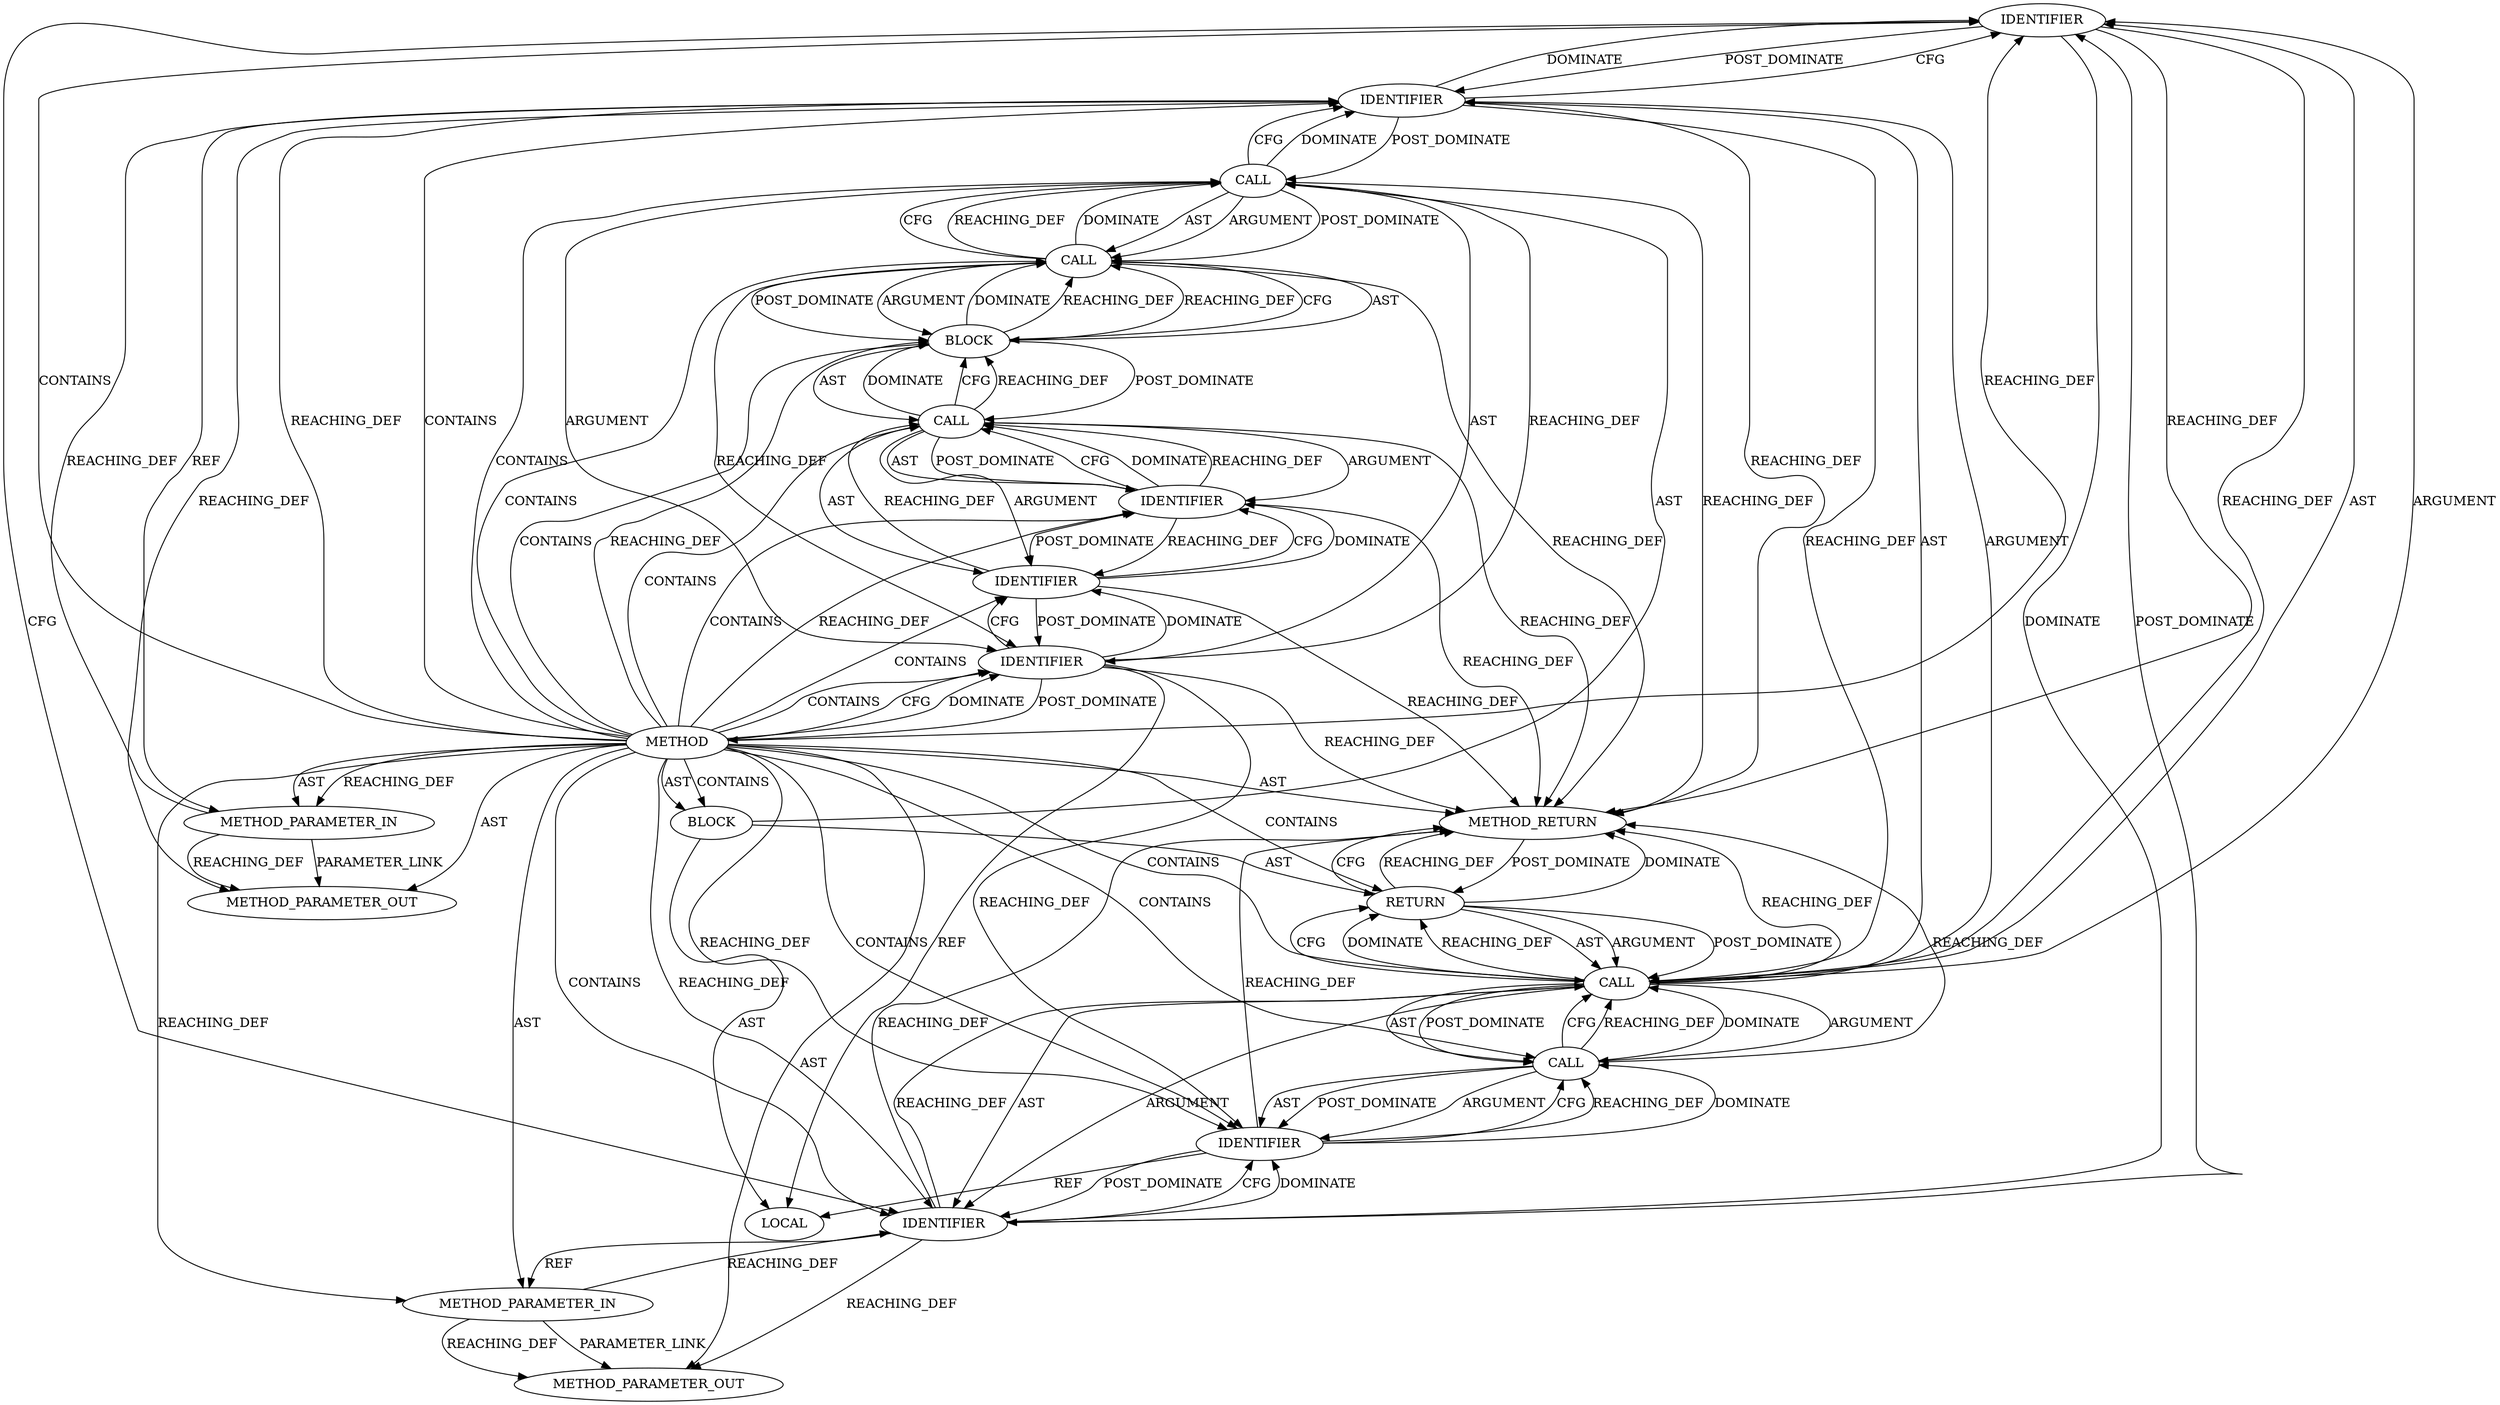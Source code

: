 digraph {
  15611 [label=IDENTIFIER ORDER=2 ARGUMENT_INDEX=2 CODE="NULL" COLUMN_NUMBER=28 LINE_NUMBER=1749 TYPE_FULL_NAME="ANY" NAME="NULL"]
  15604 [label=BLOCK ORDER=1 ARGUMENT_INDEX=1 CODE="<empty>" COLUMN_NUMBER=34 LINE_NUMBER=1747 TYPE_FULL_NAME="void"]
  21652 [label=METHOD_PARAMETER_OUT ORDER=1 CODE="struct sock *sk" IS_VARIADIC=false COLUMN_NUMBER=17 LINE_NUMBER=1745 TYPE_FULL_NAME="sock*" EVALUATION_STRATEGY="BY_VALUE" INDEX=1 NAME="sk"]
  21653 [label=METHOD_PARAMETER_OUT ORDER=2 CODE="struct scatterlist *sgout" IS_VARIADIC=false COLUMN_NUMBER=34 LINE_NUMBER=1745 TYPE_FULL_NAME="scatterlist*" EVALUATION_STRATEGY="BY_VALUE" INDEX=2 NAME="sgout"]
  15607 [label=IDENTIFIER ORDER=2 ARGUMENT_INDEX=2 CODE="true" COLUMN_NUMBER=40 LINE_NUMBER=1747 TYPE_FULL_NAME="ANY" NAME="true"]
  15614 [label=IDENTIFIER ORDER=1 ARGUMENT_INDEX=1 CODE="darg" COLUMN_NUMBER=42 LINE_NUMBER=1749 TYPE_FULL_NAME="tls_decrypt_arg" NAME="darg"]
  15610 [label=IDENTIFIER ORDER=1 ARGUMENT_INDEX=1 CODE="sk" COLUMN_NUMBER=24 LINE_NUMBER=1749 TYPE_FULL_NAME="sock*" NAME="sk"]
  15612 [label=IDENTIFIER ORDER=3 ARGUMENT_INDEX=3 CODE="sgout" COLUMN_NUMBER=34 LINE_NUMBER=1749 TYPE_FULL_NAME="scatterlist*" NAME="sgout"]
  15613 [label=CALL ORDER=4 ARGUMENT_INDEX=4 CODE="&darg" COLUMN_NUMBER=41 METHOD_FULL_NAME="<operator>.addressOf" LINE_NUMBER=1749 TYPE_FULL_NAME="<empty>" DISPATCH_TYPE="STATIC_DISPATCH" SIGNATURE="" NAME="<operator>.addressOf"]
  15597 [label=METHOD_PARAMETER_IN ORDER=1 CODE="struct sock *sk" IS_VARIADIC=false COLUMN_NUMBER=17 LINE_NUMBER=1745 TYPE_FULL_NAME="sock*" EVALUATION_STRATEGY="BY_VALUE" INDEX=1 NAME="sk"]
  15606 [label=IDENTIFIER ORDER=1 ARGUMENT_INDEX=1 CODE="zc" COLUMN_NUMBER=35 LINE_NUMBER=1747 TYPE_FULL_NAME="ANY" NAME="zc"]
  15598 [label=METHOD_PARAMETER_IN ORDER=2 CODE="struct scatterlist *sgout" IS_VARIADIC=false COLUMN_NUMBER=34 LINE_NUMBER=1745 TYPE_FULL_NAME="scatterlist*" EVALUATION_STRATEGY="BY_VALUE" INDEX=2 NAME="sgout"]
  15609 [label=CALL ORDER=1 ARGUMENT_INDEX=-1 CODE="tls_decrypt_sg(sk, NULL, sgout, &darg)" COLUMN_NUMBER=9 METHOD_FULL_NAME="tls_decrypt_sg" LINE_NUMBER=1749 TYPE_FULL_NAME="<empty>" DISPATCH_TYPE="STATIC_DISPATCH" SIGNATURE="" NAME="tls_decrypt_sg"]
  15600 [label=LOCAL ORDER=1 CODE="struct tls_decrypt_arg darg" COLUMN_NUMBER=25 LINE_NUMBER=1747 TYPE_FULL_NAME="tls_decrypt_arg" NAME="darg"]
  15615 [label=METHOD_RETURN ORDER=4 CODE="RET" COLUMN_NUMBER=1 LINE_NUMBER=1745 TYPE_FULL_NAME="int" EVALUATION_STRATEGY="BY_VALUE"]
  15602 [label=IDENTIFIER ORDER=1 ARGUMENT_INDEX=1 CODE="darg" COLUMN_NUMBER=25 LINE_NUMBER=1747 TYPE_FULL_NAME="tls_decrypt_arg" NAME="darg"]
  15601 [label=CALL ORDER=2 ARGUMENT_INDEX=-1 CODE="darg = { .zc = true, }" COLUMN_NUMBER=25 METHOD_FULL_NAME="<operator>.assignment" LINE_NUMBER=1747 TYPE_FULL_NAME="<empty>" DISPATCH_TYPE="STATIC_DISPATCH" SIGNATURE="" NAME="<operator>.assignment"]
  15608 [label=RETURN ORDER=3 ARGUMENT_INDEX=-1 CODE="return tls_decrypt_sg(sk, NULL, sgout, &darg);" COLUMN_NUMBER=2 LINE_NUMBER=1749]
  15605 [label=CALL ORDER=1 ARGUMENT_INDEX=1 CODE=".zc = true" COLUMN_NUMBER=34 METHOD_FULL_NAME="<operator>.assignment" LINE_NUMBER=1747 TYPE_FULL_NAME="<empty>" DISPATCH_TYPE="STATIC_DISPATCH" SIGNATURE="" NAME="<operator>.assignment"]
  15596 [label=METHOD COLUMN_NUMBER=1 LINE_NUMBER=1745 COLUMN_NUMBER_END=1 IS_EXTERNAL=false SIGNATURE="int decrypt_skb (sock*,scatterlist*)" NAME="decrypt_skb" AST_PARENT_TYPE="TYPE_DECL" AST_PARENT_FULL_NAME="tls_sw.c:<global>" ORDER=37 CODE="int decrypt_skb(struct sock *sk, struct scatterlist *sgout)
{
	struct tls_decrypt_arg darg = { .zc = true, };

	return tls_decrypt_sg(sk, NULL, sgout, &darg);
}" FULL_NAME="decrypt_skb" LINE_NUMBER_END=1750 FILENAME="tls_sw.c"]
  15599 [label=BLOCK ORDER=3 ARGUMENT_INDEX=-1 CODE="{
	struct tls_decrypt_arg darg = { .zc = true, };

	return tls_decrypt_sg(sk, NULL, sgout, &darg);
}" COLUMN_NUMBER=1 LINE_NUMBER=1746 TYPE_FULL_NAME="void"]
  15603 [label=CALL ORDER=2 ARGUMENT_INDEX=2 CODE="{ .zc = true, }" COLUMN_NUMBER=32 METHOD_FULL_NAME="<operator>.arrayInitializer" LINE_NUMBER=1747 TYPE_FULL_NAME="<empty>" DISPATCH_TYPE="STATIC_DISPATCH" SIGNATURE="" NAME="<operator>.arrayInitializer"]
  15604 -> 15603 [label=DOMINATE ]
  15605 -> 15615 [label=REACHING_DEF VARIABLE=".zc = true"]
  15603 -> 15604 [label=ARGUMENT ]
  15602 -> 15600 [label=REF ]
  15596 -> 15614 [label=REACHING_DEF VARIABLE=""]
  15609 -> 15613 [label=POST_DOMINATE ]
  15599 -> 15600 [label=AST ]
  15611 -> 15609 [label=REACHING_DEF VARIABLE="NULL"]
  15613 -> 15614 [label=ARGUMENT ]
  15609 -> 15610 [label=ARGUMENT ]
  15607 -> 15606 [label=POST_DOMINATE ]
  15607 -> 15615 [label=REACHING_DEF VARIABLE="true"]
  15596 -> 15615 [label=AST ]
  15601 -> 15603 [label=AST ]
  15609 -> 15611 [label=AST ]
  15599 -> 15601 [label=AST ]
  15596 -> 15614 [label=CONTAINS ]
  15602 -> 15601 [label=REACHING_DEF VARIABLE="darg"]
  15606 -> 15605 [label=REACHING_DEF VARIABLE="zc"]
  15613 -> 15614 [label=AST ]
  15602 -> 15606 [label=DOMINATE ]
  15611 -> 15615 [label=REACHING_DEF VARIABLE="NULL"]
  15608 -> 15615 [label=DOMINATE ]
  15612 -> 15609 [label=REACHING_DEF VARIABLE="sgout"]
  15609 -> 15612 [label=AST ]
  15609 -> 15613 [label=ARGUMENT ]
  15598 -> 21653 [label=PARAMETER_LINK ]
  15596 -> 15611 [label=REACHING_DEF VARIABLE=""]
  15596 -> 15608 [label=CONTAINS ]
  15612 -> 15614 [label=CFG ]
  15596 -> 15599 [label=AST ]
  15614 -> 15613 [label=CFG ]
  15606 -> 15607 [label=CFG ]
  15597 -> 21652 [label=REACHING_DEF VARIABLE="sk"]
  15615 -> 15608 [label=POST_DOMINATE ]
  15606 -> 15615 [label=REACHING_DEF VARIABLE="zc"]
  15596 -> 15613 [label=CONTAINS ]
  15597 -> 21652 [label=PARAMETER_LINK ]
  15608 -> 15609 [label=AST ]
  15596 -> 15602 [label=CONTAINS ]
  15612 -> 15598 [label=REF ]
  15601 -> 15610 [label=CFG ]
  15603 -> 15601 [label=CFG ]
  15596 -> 21653 [label=AST ]
  15610 -> 21652 [label=REACHING_DEF VARIABLE="sk"]
  15611 -> 15612 [label=CFG ]
  15605 -> 15607 [label=ARGUMENT ]
  15606 -> 15607 [label=DOMINATE ]
  15596 -> 15605 [label=CONTAINS ]
  15603 -> 15601 [label=REACHING_DEF VARIABLE="{ .zc = true, }"]
  15609 -> 15613 [label=AST ]
  15613 -> 15609 [label=CFG ]
  15605 -> 15606 [label=ARGUMENT ]
  15614 -> 15613 [label=REACHING_DEF VARIABLE="darg"]
  15596 -> 15602 [label=CFG ]
  15596 -> 15609 [label=CONTAINS ]
  15598 -> 15612 [label=REACHING_DEF VARIABLE="sgout"]
  15603 -> 15604 [label=AST ]
  15614 -> 15600 [label=REF ]
  15596 -> 15597 [label=REACHING_DEF VARIABLE=""]
  15610 -> 15615 [label=REACHING_DEF VARIABLE="sk"]
  15596 -> 15610 [label=REACHING_DEF VARIABLE=""]
  15611 -> 15610 [label=POST_DOMINATE ]
  15610 -> 15597 [label=REF ]
  15603 -> 15615 [label=REACHING_DEF VARIABLE="{ .zc = true, }"]
  15596 -> 15610 [label=CONTAINS ]
  15601 -> 15603 [label=ARGUMENT ]
  15609 -> 15611 [label=ARGUMENT ]
  15612 -> 15615 [label=REACHING_DEF VARIABLE="sgout"]
  15602 -> 15596 [label=POST_DOMINATE ]
  15602 -> 15606 [label=CFG ]
  15604 -> 15603 [label=REACHING_DEF VARIABLE="<empty>"]
  15604 -> 15603 [label=REACHING_DEF VARIABLE=""]
  15608 -> 15609 [label=POST_DOMINATE ]
  15614 -> 15615 [label=REACHING_DEF VARIABLE="darg"]
  15596 -> 15611 [label=CONTAINS ]
  15604 -> 15605 [label=POST_DOMINATE ]
  15610 -> 15601 [label=POST_DOMINATE ]
  15613 -> 15615 [label=REACHING_DEF VARIABLE="&darg"]
  15596 -> 15602 [label=DOMINATE ]
  15596 -> 15603 [label=CONTAINS ]
  15604 -> 15605 [label=AST ]
  15596 -> 15597 [label=AST ]
  15609 -> 15608 [label=CFG ]
  15607 -> 15605 [label=CFG ]
  15604 -> 15603 [label=CFG ]
  15610 -> 15611 [label=CFG ]
  15613 -> 15609 [label=REACHING_DEF VARIABLE="&darg"]
  15610 -> 15611 [label=DOMINATE ]
  15596 -> 15607 [label=CONTAINS ]
  15603 -> 15604 [label=POST_DOMINATE ]
  15613 -> 15609 [label=DOMINATE ]
  15596 -> 21652 [label=AST ]
  15603 -> 15601 [label=DOMINATE ]
  15596 -> 15598 [label=REACHING_DEF VARIABLE=""]
  15605 -> 15604 [label=DOMINATE ]
  15596 -> 15612 [label=CONTAINS ]
  15609 -> 15615 [label=REACHING_DEF VARIABLE="tls_decrypt_sg(sk, NULL, sgout, &darg)"]
  15602 -> 15615 [label=REACHING_DEF VARIABLE="darg"]
  15605 -> 15606 [label=AST ]
  15605 -> 15607 [label=AST ]
  15606 -> 15602 [label=POST_DOMINATE ]
  15597 -> 15610 [label=REACHING_DEF VARIABLE="sk"]
  15601 -> 15602 [label=ARGUMENT ]
  15609 -> 15612 [label=ARGUMENT ]
  15596 -> 15598 [label=AST ]
  15608 -> 15615 [label=CFG ]
  15598 -> 21653 [label=REACHING_DEF VARIABLE="sgout"]
  15596 -> 15607 [label=REACHING_DEF VARIABLE=""]
  15609 -> 15610 [label=AST ]
  15605 -> 15604 [label=CFG ]
  15612 -> 21653 [label=REACHING_DEF VARIABLE="sgout"]
  15596 -> 15604 [label=CONTAINS ]
  15607 -> 15606 [label=REACHING_DEF VARIABLE="true"]
  15613 -> 15614 [label=POST_DOMINATE ]
  15611 -> 15612 [label=DOMINATE ]
  15607 -> 15605 [label=DOMINATE ]
  15601 -> 15610 [label=DOMINATE ]
  15612 -> 15614 [label=DOMINATE ]
  15596 -> 15606 [label=CONTAINS ]
  15607 -> 15605 [label=REACHING_DEF VARIABLE="true"]
  15596 -> 15599 [label=CONTAINS ]
  15614 -> 15612 [label=POST_DOMINATE ]
  15610 -> 15609 [label=REACHING_DEF VARIABLE="sk"]
  15599 -> 15608 [label=AST ]
  15608 -> 15615 [label=REACHING_DEF VARIABLE="<RET>"]
  15596 -> 15612 [label=REACHING_DEF VARIABLE=""]
  15601 -> 15602 [label=AST ]
  15609 -> 15608 [label=DOMINATE ]
  15603 -> 15602 [label=REACHING_DEF VARIABLE="{ .zc = true, }"]
  15596 -> 15604 [label=REACHING_DEF VARIABLE=""]
  15605 -> 15604 [label=REACHING_DEF VARIABLE=".zc = true"]
  15612 -> 15611 [label=POST_DOMINATE ]
  15596 -> 15601 [label=CONTAINS ]
  15601 -> 15615 [label=REACHING_DEF VARIABLE="darg = { .zc = true, }"]
  15605 -> 15607 [label=POST_DOMINATE ]
  15608 -> 15609 [label=ARGUMENT ]
  15602 -> 15614 [label=REACHING_DEF VARIABLE="darg"]
  15601 -> 15603 [label=POST_DOMINATE ]
  15614 -> 15613 [label=DOMINATE ]
  15609 -> 15608 [label=REACHING_DEF VARIABLE="tls_decrypt_sg(sk, NULL, sgout, &darg)"]
}
